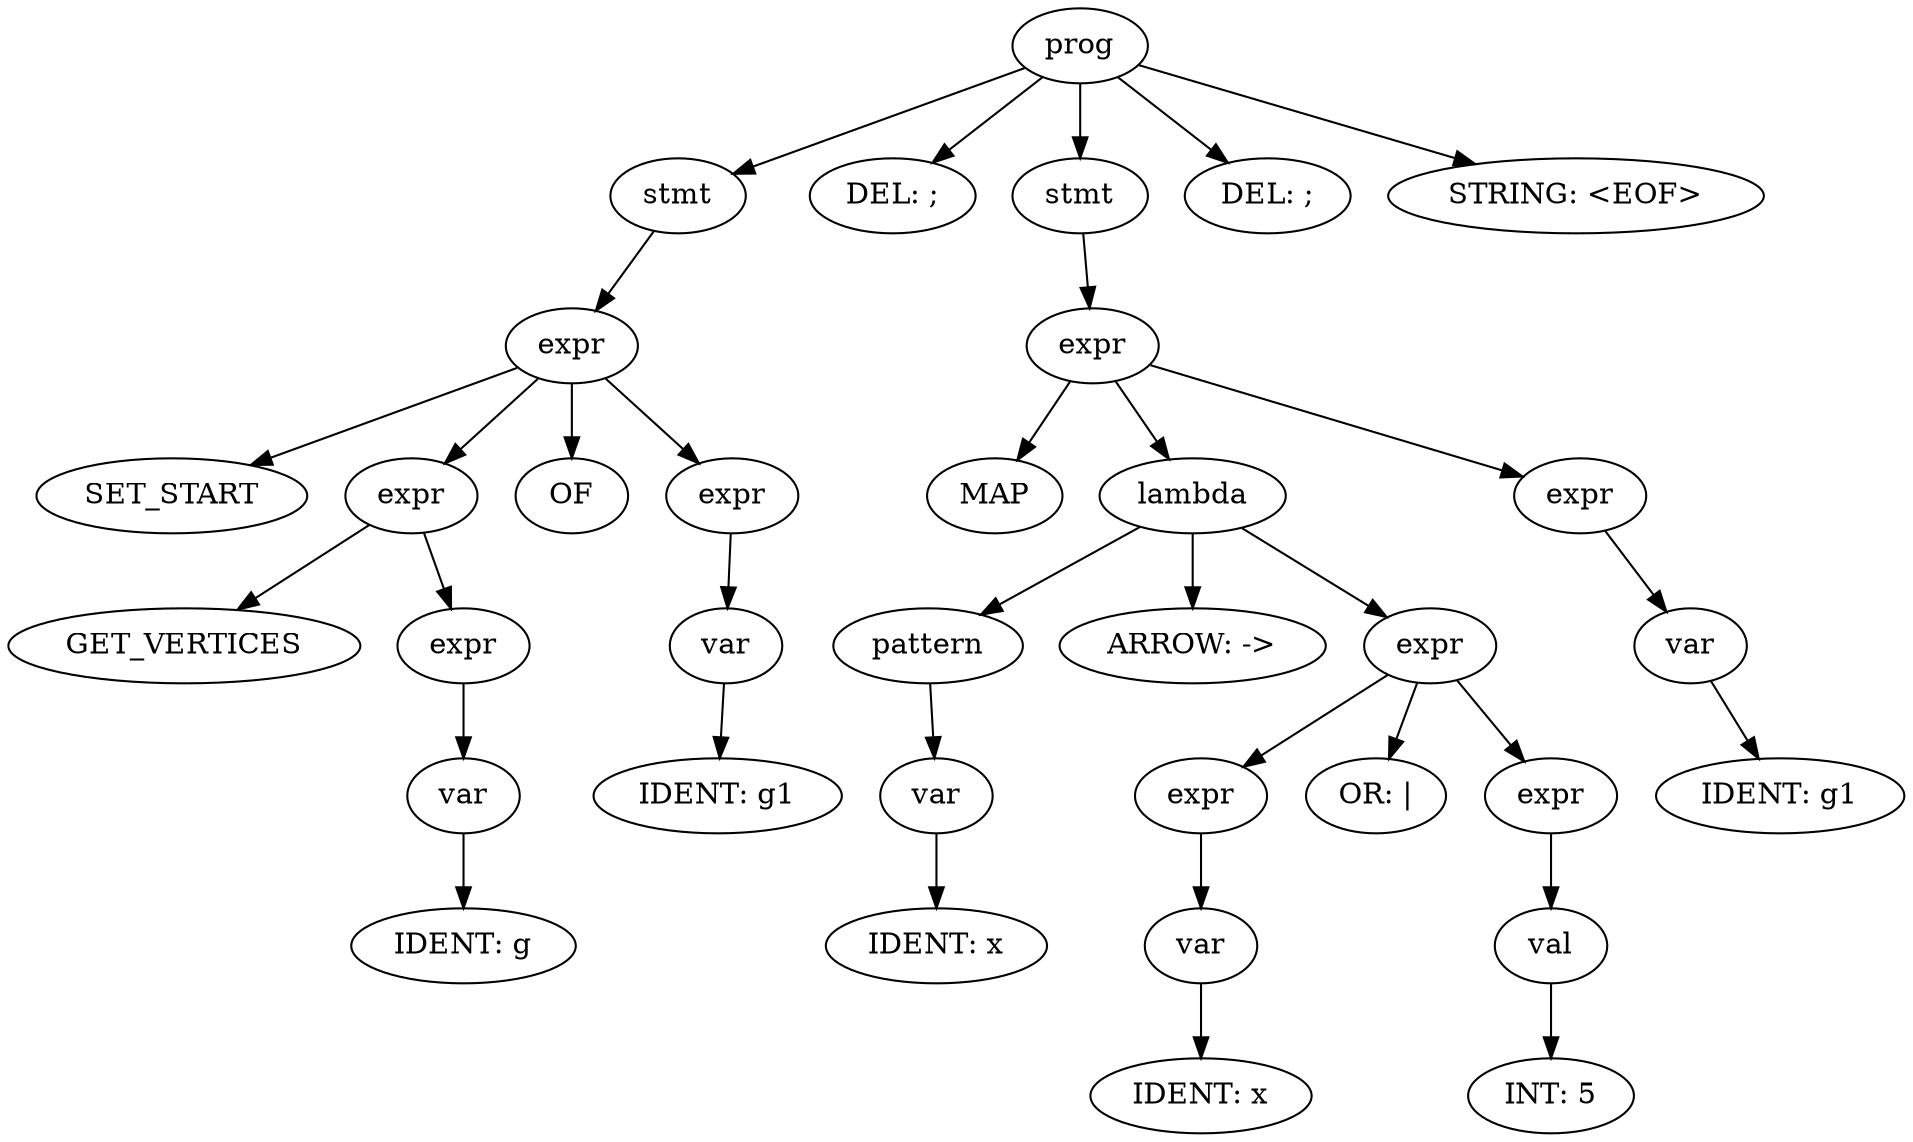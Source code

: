 digraph tree {
1 [label=prog];
1 -> 2;
2 [label=stmt];
2 -> 3;
3 [label=expr];
3 -> 4;
4 [label=SET_START];
3 -> 5;
5 [label=expr];
5 -> 6;
6 [label=GET_VERTICES];
5 -> 7;
7 [label=expr];
7 -> 8;
8 [label=var];
8 -> 9;
9 [label="IDENT: g"];
3 -> 10;
10 [label=OF];
3 -> 11;
11 [label=expr];
11 -> 12;
12 [label=var];
12 -> 13;
13 [label="IDENT: g1"];
1 -> 14;
14 [label="DEL: ;"];
1 -> 15;
15 [label=stmt];
15 -> 16;
16 [label=expr];
16 -> 17;
17 [label=MAP];
16 -> 18;
18 [label=lambda];
18 -> 19;
19 [label=pattern];
19 -> 20;
20 [label=var];
20 -> 21;
21 [label="IDENT: x"];
18 -> 22;
22 [label="ARROW: ->"];
18 -> 23;
23 [label=expr];
23 -> 24;
24 [label=expr];
24 -> 25;
25 [label=var];
25 -> 26;
26 [label="IDENT: x"];
23 -> 27;
27 [label="OR: |"];
23 -> 28;
28 [label=expr];
28 -> 29;
29 [label=val];
29 -> 30;
30 [label="INT: 5"];
16 -> 31;
31 [label=expr];
31 -> 32;
32 [label=var];
32 -> 33;
33 [label="IDENT: g1"];
1 -> 34;
34 [label="DEL: ;"];
1 -> 35;
35 [label="STRING: <EOF>"];
}

